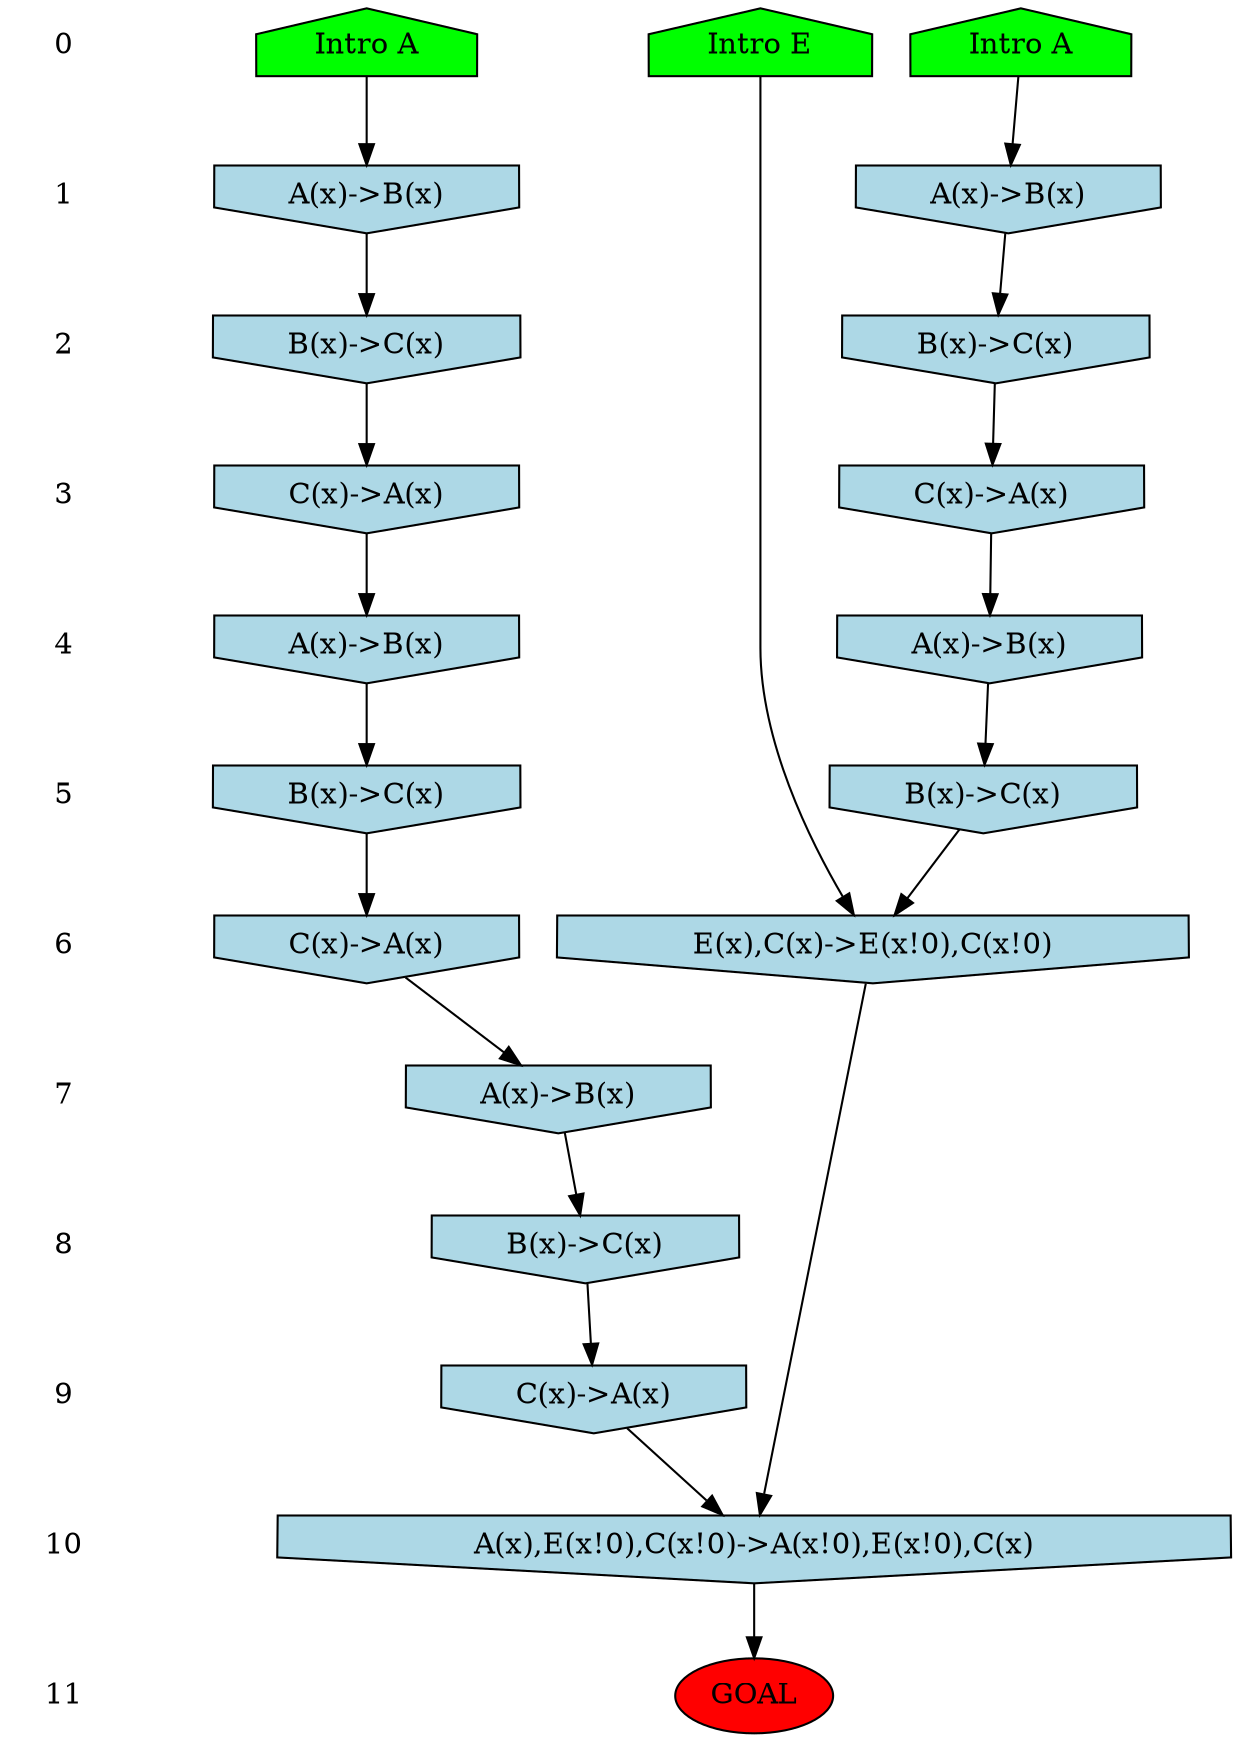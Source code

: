 /* Compression of 5 causal flows obtained in average at 1.766603E+01 t.u */
/* Compressed causal flows were: [37;48;50;53;58] */
digraph G{
 ranksep=.5 ; 
{ rank = same ; "0" [shape=plaintext] ; node_1 [label ="Intro A", shape=house, style=filled, fillcolor=green] ;
node_2 [label ="Intro A", shape=house, style=filled, fillcolor=green] ;
node_3 [label ="Intro E", shape=house, style=filled, fillcolor=green] ;
}
{ rank = same ; "1" [shape=plaintext] ; node_4 [label="A(x)->B(x)", shape=invhouse, style=filled, fillcolor = lightblue] ;
node_7 [label="A(x)->B(x)", shape=invhouse, style=filled, fillcolor = lightblue] ;
}
{ rank = same ; "2" [shape=plaintext] ; node_5 [label="B(x)->C(x)", shape=invhouse, style=filled, fillcolor = lightblue] ;
node_8 [label="B(x)->C(x)", shape=invhouse, style=filled, fillcolor = lightblue] ;
}
{ rank = same ; "3" [shape=plaintext] ; node_6 [label="C(x)->A(x)", shape=invhouse, style=filled, fillcolor = lightblue] ;
node_9 [label="C(x)->A(x)", shape=invhouse, style=filled, fillcolor = lightblue] ;
}
{ rank = same ; "4" [shape=plaintext] ; node_10 [label="A(x)->B(x)", shape=invhouse, style=filled, fillcolor = lightblue] ;
node_14 [label="A(x)->B(x)", shape=invhouse, style=filled, fillcolor = lightblue] ;
}
{ rank = same ; "5" [shape=plaintext] ; node_11 [label="B(x)->C(x)", shape=invhouse, style=filled, fillcolor = lightblue] ;
node_15 [label="B(x)->C(x)", shape=invhouse, style=filled, fillcolor = lightblue] ;
}
{ rank = same ; "6" [shape=plaintext] ; node_12 [label="C(x)->A(x)", shape=invhouse, style=filled, fillcolor = lightblue] ;
node_16 [label="E(x),C(x)->E(x!0),C(x!0)", shape=invhouse, style=filled, fillcolor = lightblue] ;
}
{ rank = same ; "7" [shape=plaintext] ; node_13 [label="A(x)->B(x)", shape=invhouse, style=filled, fillcolor = lightblue] ;
}
{ rank = same ; "8" [shape=plaintext] ; node_17 [label="B(x)->C(x)", shape=invhouse, style=filled, fillcolor = lightblue] ;
}
{ rank = same ; "9" [shape=plaintext] ; node_18 [label="C(x)->A(x)", shape=invhouse, style=filled, fillcolor = lightblue] ;
}
{ rank = same ; "10" [shape=plaintext] ; node_19 [label="A(x),E(x!0),C(x!0)->A(x!0),E(x!0),C(x)", shape=invhouse, style=filled, fillcolor = lightblue] ;
}
{ rank = same ; "11" [shape=plaintext] ; node_20 [label ="GOAL", style=filled, fillcolor=red] ;
}
"0" -> "1" [style="invis"]; 
"1" -> "2" [style="invis"]; 
"2" -> "3" [style="invis"]; 
"3" -> "4" [style="invis"]; 
"4" -> "5" [style="invis"]; 
"5" -> "6" [style="invis"]; 
"6" -> "7" [style="invis"]; 
"7" -> "8" [style="invis"]; 
"8" -> "9" [style="invis"]; 
"9" -> "10" [style="invis"]; 
"10" -> "11" [style="invis"]; 
node_1 -> node_4
node_4 -> node_5
node_5 -> node_6
node_2 -> node_7
node_7 -> node_8
node_8 -> node_9
node_6 -> node_10
node_10 -> node_11
node_11 -> node_12
node_12 -> node_13
node_9 -> node_14
node_14 -> node_15
node_3 -> node_16
node_15 -> node_16
node_13 -> node_17
node_17 -> node_18
node_16 -> node_19
node_18 -> node_19
node_19 -> node_20
}
/*
 Dot generation time: 0.000169
*/